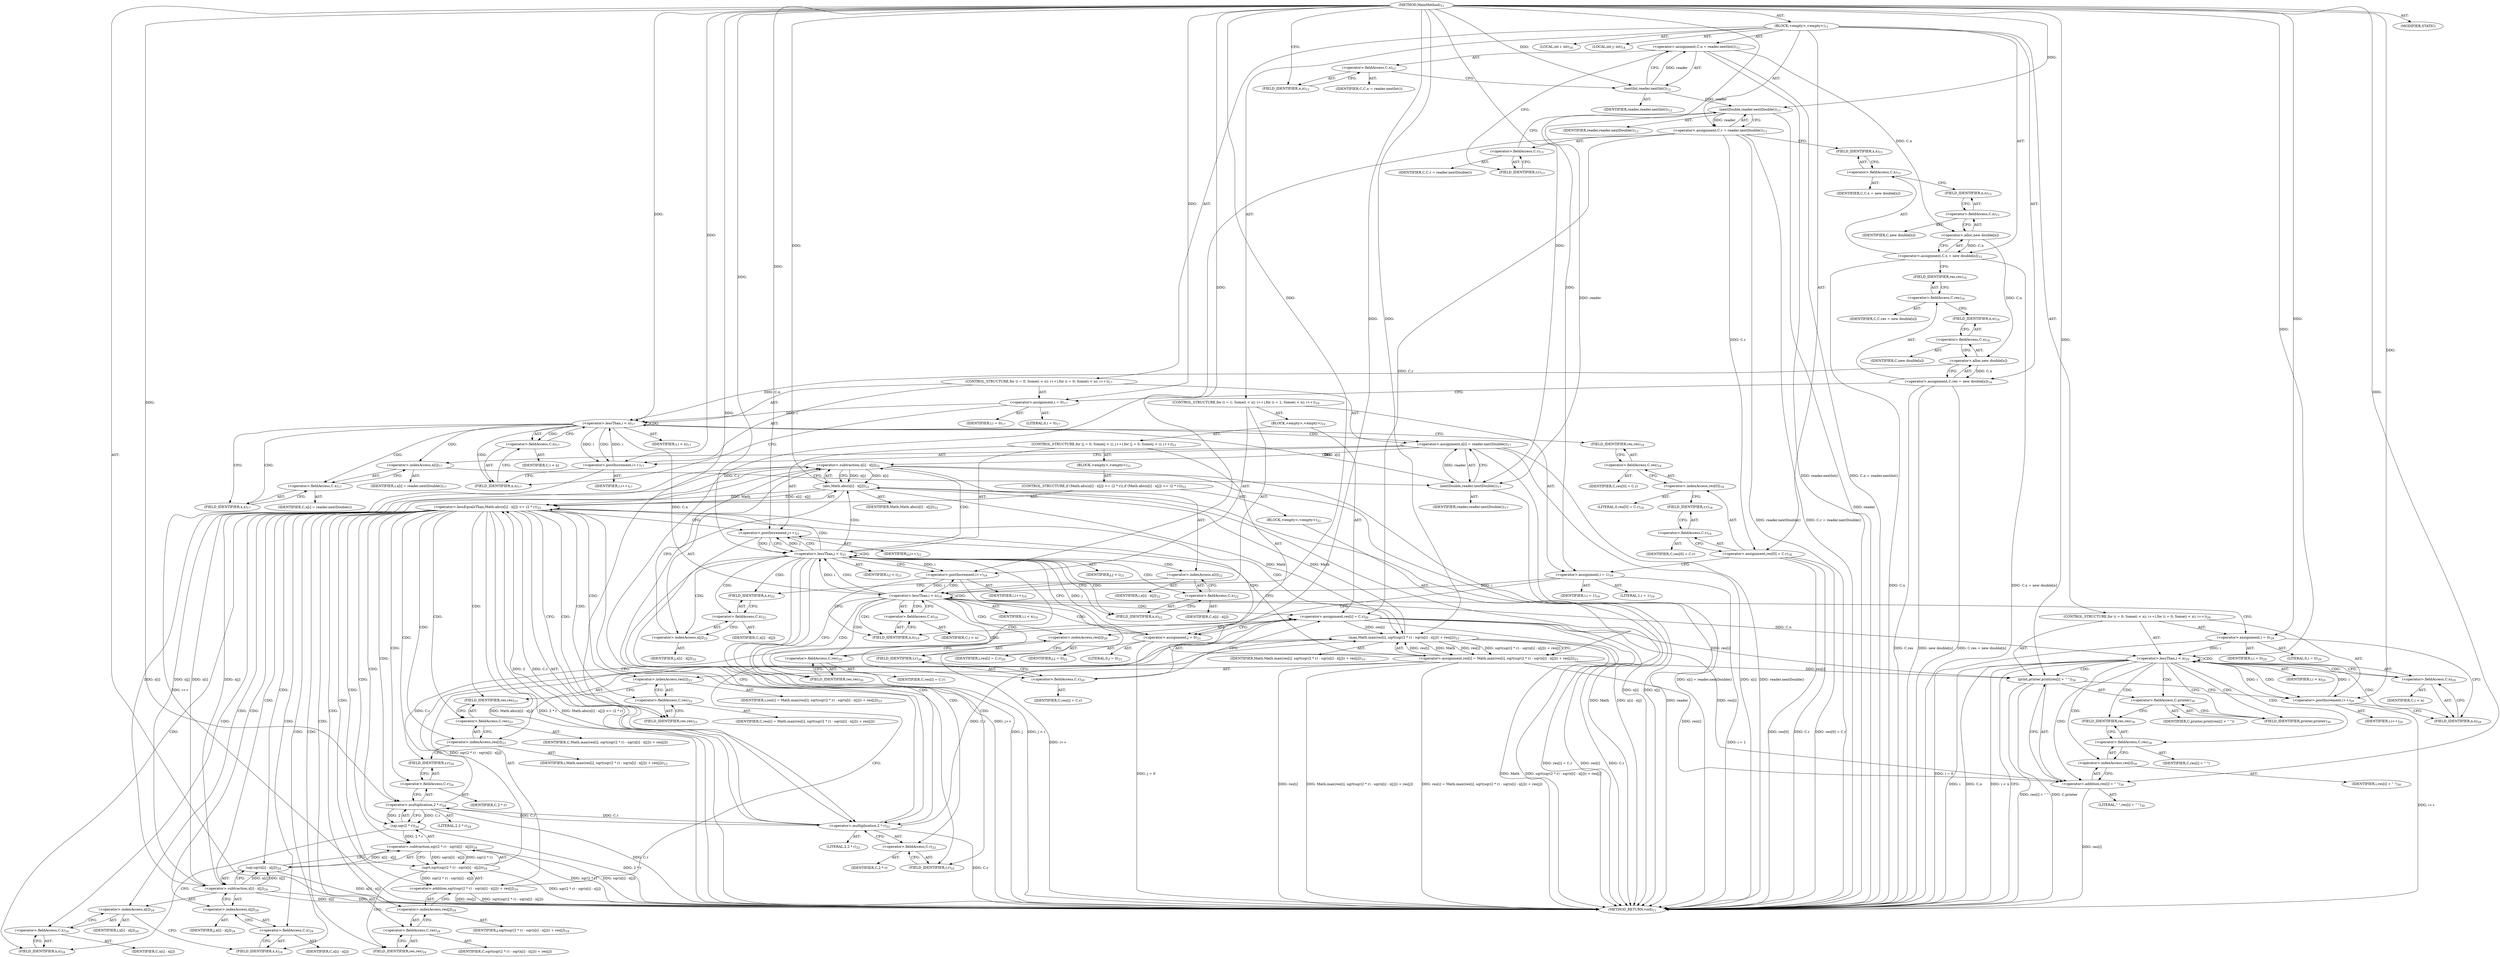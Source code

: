 digraph "MainMethod" {  
"62" [label = <(METHOD,MainMethod)<SUB>11</SUB>> ]
"63" [label = <(BLOCK,&lt;empty&gt;,&lt;empty&gt;)<SUB>11</SUB>> ]
"64" [label = <(&lt;operator&gt;.assignment,C.n = reader.nextInt())<SUB>12</SUB>> ]
"65" [label = <(&lt;operator&gt;.fieldAccess,C.n)<SUB>12</SUB>> ]
"66" [label = <(IDENTIFIER,C,C.n = reader.nextInt())> ]
"67" [label = <(FIELD_IDENTIFIER,n,n)<SUB>12</SUB>> ]
"68" [label = <(nextInt,reader.nextInt())<SUB>12</SUB>> ]
"69" [label = <(IDENTIFIER,reader,reader.nextInt())<SUB>12</SUB>> ]
"70" [label = <(&lt;operator&gt;.assignment,C.r = reader.nextDouble())<SUB>13</SUB>> ]
"71" [label = <(&lt;operator&gt;.fieldAccess,C.r)<SUB>13</SUB>> ]
"72" [label = <(IDENTIFIER,C,C.r = reader.nextDouble())> ]
"73" [label = <(FIELD_IDENTIFIER,r,r)<SUB>13</SUB>> ]
"74" [label = <(nextDouble,reader.nextDouble())<SUB>13</SUB>> ]
"75" [label = <(IDENTIFIER,reader,reader.nextDouble())<SUB>13</SUB>> ]
"76" [label = <(LOCAL,int i: int)<SUB>14</SUB>> ]
"77" [label = <(LOCAL,int j: int)<SUB>14</SUB>> ]
"78" [label = <(&lt;operator&gt;.assignment,C.x = new double[n])<SUB>15</SUB>> ]
"79" [label = <(&lt;operator&gt;.fieldAccess,C.x)<SUB>15</SUB>> ]
"80" [label = <(IDENTIFIER,C,C.x = new double[n])> ]
"81" [label = <(FIELD_IDENTIFIER,x,x)<SUB>15</SUB>> ]
"82" [label = <(&lt;operator&gt;.alloc,new double[n])> ]
"83" [label = <(&lt;operator&gt;.fieldAccess,C.n)<SUB>15</SUB>> ]
"84" [label = <(IDENTIFIER,C,new double[n])> ]
"85" [label = <(FIELD_IDENTIFIER,n,n)<SUB>15</SUB>> ]
"86" [label = <(&lt;operator&gt;.assignment,C.res = new double[n])<SUB>16</SUB>> ]
"87" [label = <(&lt;operator&gt;.fieldAccess,C.res)<SUB>16</SUB>> ]
"88" [label = <(IDENTIFIER,C,C.res = new double[n])> ]
"89" [label = <(FIELD_IDENTIFIER,res,res)<SUB>16</SUB>> ]
"90" [label = <(&lt;operator&gt;.alloc,new double[n])> ]
"91" [label = <(&lt;operator&gt;.fieldAccess,C.n)<SUB>16</SUB>> ]
"92" [label = <(IDENTIFIER,C,new double[n])> ]
"93" [label = <(FIELD_IDENTIFIER,n,n)<SUB>16</SUB>> ]
"94" [label = <(CONTROL_STRUCTURE,for (i = 0; Some(i &lt; n); i++),for (i = 0; Some(i &lt; n); i++))<SUB>17</SUB>> ]
"95" [label = <(&lt;operator&gt;.assignment,i = 0)<SUB>17</SUB>> ]
"96" [label = <(IDENTIFIER,i,i = 0)<SUB>17</SUB>> ]
"97" [label = <(LITERAL,0,i = 0)<SUB>17</SUB>> ]
"98" [label = <(&lt;operator&gt;.lessThan,i &lt; n)<SUB>17</SUB>> ]
"99" [label = <(IDENTIFIER,i,i &lt; n)<SUB>17</SUB>> ]
"100" [label = <(&lt;operator&gt;.fieldAccess,C.n)<SUB>17</SUB>> ]
"101" [label = <(IDENTIFIER,C,i &lt; n)> ]
"102" [label = <(FIELD_IDENTIFIER,n,n)<SUB>17</SUB>> ]
"103" [label = <(&lt;operator&gt;.postIncrement,i++)<SUB>17</SUB>> ]
"104" [label = <(IDENTIFIER,i,i++)<SUB>17</SUB>> ]
"105" [label = <(&lt;operator&gt;.assignment,x[i] = reader.nextDouble())<SUB>17</SUB>> ]
"106" [label = <(&lt;operator&gt;.indexAccess,x[i])<SUB>17</SUB>> ]
"107" [label = <(&lt;operator&gt;.fieldAccess,C.x)<SUB>17</SUB>> ]
"108" [label = <(IDENTIFIER,C,x[i] = reader.nextDouble())> ]
"109" [label = <(FIELD_IDENTIFIER,x,x)<SUB>17</SUB>> ]
"110" [label = <(IDENTIFIER,i,x[i] = reader.nextDouble())<SUB>17</SUB>> ]
"111" [label = <(nextDouble,reader.nextDouble())<SUB>17</SUB>> ]
"112" [label = <(IDENTIFIER,reader,reader.nextDouble())<SUB>17</SUB>> ]
"113" [label = <(&lt;operator&gt;.assignment,res[0] = C.r)<SUB>18</SUB>> ]
"114" [label = <(&lt;operator&gt;.indexAccess,res[0])<SUB>18</SUB>> ]
"115" [label = <(&lt;operator&gt;.fieldAccess,C.res)<SUB>18</SUB>> ]
"116" [label = <(IDENTIFIER,C,res[0] = C.r)> ]
"117" [label = <(FIELD_IDENTIFIER,res,res)<SUB>18</SUB>> ]
"118" [label = <(LITERAL,0,res[0] = C.r)<SUB>18</SUB>> ]
"119" [label = <(&lt;operator&gt;.fieldAccess,C.r)<SUB>18</SUB>> ]
"120" [label = <(IDENTIFIER,C,res[0] = C.r)> ]
"121" [label = <(FIELD_IDENTIFIER,r,r)<SUB>18</SUB>> ]
"122" [label = <(CONTROL_STRUCTURE,for (i = 1; Some(i &lt; n); i++),for (i = 1; Some(i &lt; n); i++))<SUB>19</SUB>> ]
"123" [label = <(&lt;operator&gt;.assignment,i = 1)<SUB>19</SUB>> ]
"124" [label = <(IDENTIFIER,i,i = 1)<SUB>19</SUB>> ]
"125" [label = <(LITERAL,1,i = 1)<SUB>19</SUB>> ]
"126" [label = <(&lt;operator&gt;.lessThan,i &lt; n)<SUB>19</SUB>> ]
"127" [label = <(IDENTIFIER,i,i &lt; n)<SUB>19</SUB>> ]
"128" [label = <(&lt;operator&gt;.fieldAccess,C.n)<SUB>19</SUB>> ]
"129" [label = <(IDENTIFIER,C,i &lt; n)> ]
"130" [label = <(FIELD_IDENTIFIER,n,n)<SUB>19</SUB>> ]
"131" [label = <(&lt;operator&gt;.postIncrement,i++)<SUB>19</SUB>> ]
"132" [label = <(IDENTIFIER,i,i++)<SUB>19</SUB>> ]
"133" [label = <(BLOCK,&lt;empty&gt;,&lt;empty&gt;)<SUB>19</SUB>> ]
"134" [label = <(&lt;operator&gt;.assignment,res[i] = C.r)<SUB>20</SUB>> ]
"135" [label = <(&lt;operator&gt;.indexAccess,res[i])<SUB>20</SUB>> ]
"136" [label = <(&lt;operator&gt;.fieldAccess,C.res)<SUB>20</SUB>> ]
"137" [label = <(IDENTIFIER,C,res[i] = C.r)> ]
"138" [label = <(FIELD_IDENTIFIER,res,res)<SUB>20</SUB>> ]
"139" [label = <(IDENTIFIER,i,res[i] = C.r)<SUB>20</SUB>> ]
"140" [label = <(&lt;operator&gt;.fieldAccess,C.r)<SUB>20</SUB>> ]
"141" [label = <(IDENTIFIER,C,res[i] = C.r)> ]
"142" [label = <(FIELD_IDENTIFIER,r,r)<SUB>20</SUB>> ]
"143" [label = <(CONTROL_STRUCTURE,for (j = 0; Some(j &lt; i); j++),for (j = 0; Some(j &lt; i); j++))<SUB>21</SUB>> ]
"144" [label = <(&lt;operator&gt;.assignment,j = 0)<SUB>21</SUB>> ]
"145" [label = <(IDENTIFIER,j,j = 0)<SUB>21</SUB>> ]
"146" [label = <(LITERAL,0,j = 0)<SUB>21</SUB>> ]
"147" [label = <(&lt;operator&gt;.lessThan,j &lt; i)<SUB>21</SUB>> ]
"148" [label = <(IDENTIFIER,j,j &lt; i)<SUB>21</SUB>> ]
"149" [label = <(IDENTIFIER,i,j &lt; i)<SUB>21</SUB>> ]
"150" [label = <(&lt;operator&gt;.postIncrement,j++)<SUB>21</SUB>> ]
"151" [label = <(IDENTIFIER,j,j++)<SUB>21</SUB>> ]
"152" [label = <(BLOCK,&lt;empty&gt;,&lt;empty&gt;)<SUB>21</SUB>> ]
"153" [label = <(CONTROL_STRUCTURE,if (Math.abs(x[i] - x[j]) &lt;= (2 * r)),if (Math.abs(x[i] - x[j]) &lt;= (2 * r)))<SUB>22</SUB>> ]
"154" [label = <(&lt;operator&gt;.lessEqualsThan,Math.abs(x[i] - x[j]) &lt;= (2 * r))<SUB>22</SUB>> ]
"155" [label = <(abs,Math.abs(x[i] - x[j]))<SUB>22</SUB>> ]
"156" [label = <(IDENTIFIER,Math,Math.abs(x[i] - x[j]))<SUB>22</SUB>> ]
"157" [label = <(&lt;operator&gt;.subtraction,x[i] - x[j])<SUB>22</SUB>> ]
"158" [label = <(&lt;operator&gt;.indexAccess,x[i])<SUB>22</SUB>> ]
"159" [label = <(&lt;operator&gt;.fieldAccess,C.x)<SUB>22</SUB>> ]
"160" [label = <(IDENTIFIER,C,x[i] - x[j])> ]
"161" [label = <(FIELD_IDENTIFIER,x,x)<SUB>22</SUB>> ]
"162" [label = <(IDENTIFIER,i,x[i] - x[j])<SUB>22</SUB>> ]
"163" [label = <(&lt;operator&gt;.indexAccess,x[j])<SUB>22</SUB>> ]
"164" [label = <(&lt;operator&gt;.fieldAccess,C.x)<SUB>22</SUB>> ]
"165" [label = <(IDENTIFIER,C,x[i] - x[j])> ]
"166" [label = <(FIELD_IDENTIFIER,x,x)<SUB>22</SUB>> ]
"167" [label = <(IDENTIFIER,j,x[i] - x[j])<SUB>22</SUB>> ]
"168" [label = <(&lt;operator&gt;.multiplication,2 * r)<SUB>22</SUB>> ]
"169" [label = <(LITERAL,2,2 * r)<SUB>22</SUB>> ]
"170" [label = <(&lt;operator&gt;.fieldAccess,C.r)<SUB>22</SUB>> ]
"171" [label = <(IDENTIFIER,C,2 * r)> ]
"172" [label = <(FIELD_IDENTIFIER,r,r)<SUB>22</SUB>> ]
"173" [label = <(BLOCK,&lt;empty&gt;,&lt;empty&gt;)<SUB>22</SUB>> ]
"174" [label = <(&lt;operator&gt;.assignment,res[i] = Math.max(res[i], sqrt(sqr(2 * r) - sqr(x[i] - x[j])) + res[j]))<SUB>23</SUB>> ]
"175" [label = <(&lt;operator&gt;.indexAccess,res[i])<SUB>23</SUB>> ]
"176" [label = <(&lt;operator&gt;.fieldAccess,C.res)<SUB>23</SUB>> ]
"177" [label = <(IDENTIFIER,C,res[i] = Math.max(res[i], sqrt(sqr(2 * r) - sqr(x[i] - x[j])) + res[j]))> ]
"178" [label = <(FIELD_IDENTIFIER,res,res)<SUB>23</SUB>> ]
"179" [label = <(IDENTIFIER,i,res[i] = Math.max(res[i], sqrt(sqr(2 * r) - sqr(x[i] - x[j])) + res[j]))<SUB>23</SUB>> ]
"180" [label = <(max,Math.max(res[i], sqrt(sqr(2 * r) - sqr(x[i] - x[j])) + res[j]))<SUB>23</SUB>> ]
"181" [label = <(IDENTIFIER,Math,Math.max(res[i], sqrt(sqr(2 * r) - sqr(x[i] - x[j])) + res[j]))<SUB>23</SUB>> ]
"182" [label = <(&lt;operator&gt;.indexAccess,res[i])<SUB>23</SUB>> ]
"183" [label = <(&lt;operator&gt;.fieldAccess,C.res)<SUB>23</SUB>> ]
"184" [label = <(IDENTIFIER,C,Math.max(res[i], sqrt(sqr(2 * r) - sqr(x[i] - x[j])) + res[j]))> ]
"185" [label = <(FIELD_IDENTIFIER,res,res)<SUB>23</SUB>> ]
"186" [label = <(IDENTIFIER,i,Math.max(res[i], sqrt(sqr(2 * r) - sqr(x[i] - x[j])) + res[j]))<SUB>23</SUB>> ]
"187" [label = <(&lt;operator&gt;.addition,sqrt(sqr(2 * r) - sqr(x[i] - x[j])) + res[j])<SUB>24</SUB>> ]
"188" [label = <(sqrt,sqrt(sqr(2 * r) - sqr(x[i] - x[j])))<SUB>24</SUB>> ]
"189" [label = <(&lt;operator&gt;.subtraction,sqr(2 * r) - sqr(x[i] - x[j]))<SUB>24</SUB>> ]
"190" [label = <(sqr,sqr(2 * r))<SUB>24</SUB>> ]
"191" [label = <(&lt;operator&gt;.multiplication,2 * r)<SUB>24</SUB>> ]
"192" [label = <(LITERAL,2,2 * r)<SUB>24</SUB>> ]
"193" [label = <(&lt;operator&gt;.fieldAccess,C.r)<SUB>24</SUB>> ]
"194" [label = <(IDENTIFIER,C,2 * r)> ]
"195" [label = <(FIELD_IDENTIFIER,r,r)<SUB>24</SUB>> ]
"196" [label = <(sqr,sqr(x[i] - x[j]))<SUB>24</SUB>> ]
"197" [label = <(&lt;operator&gt;.subtraction,x[i] - x[j])<SUB>24</SUB>> ]
"198" [label = <(&lt;operator&gt;.indexAccess,x[i])<SUB>24</SUB>> ]
"199" [label = <(&lt;operator&gt;.fieldAccess,C.x)<SUB>24</SUB>> ]
"200" [label = <(IDENTIFIER,C,x[i] - x[j])> ]
"201" [label = <(FIELD_IDENTIFIER,x,x)<SUB>24</SUB>> ]
"202" [label = <(IDENTIFIER,i,x[i] - x[j])<SUB>24</SUB>> ]
"203" [label = <(&lt;operator&gt;.indexAccess,x[j])<SUB>24</SUB>> ]
"204" [label = <(&lt;operator&gt;.fieldAccess,C.x)<SUB>24</SUB>> ]
"205" [label = <(IDENTIFIER,C,x[i] - x[j])> ]
"206" [label = <(FIELD_IDENTIFIER,x,x)<SUB>24</SUB>> ]
"207" [label = <(IDENTIFIER,j,x[i] - x[j])<SUB>24</SUB>> ]
"208" [label = <(&lt;operator&gt;.indexAccess,res[j])<SUB>24</SUB>> ]
"209" [label = <(&lt;operator&gt;.fieldAccess,C.res)<SUB>24</SUB>> ]
"210" [label = <(IDENTIFIER,C,sqrt(sqr(2 * r) - sqr(x[i] - x[j])) + res[j])> ]
"211" [label = <(FIELD_IDENTIFIER,res,res)<SUB>24</SUB>> ]
"212" [label = <(IDENTIFIER,j,sqrt(sqr(2 * r) - sqr(x[i] - x[j])) + res[j])<SUB>24</SUB>> ]
"213" [label = <(CONTROL_STRUCTURE,for (i = 0; Some(i &lt; n); i++),for (i = 0; Some(i &lt; n); i++))<SUB>29</SUB>> ]
"214" [label = <(&lt;operator&gt;.assignment,i = 0)<SUB>29</SUB>> ]
"215" [label = <(IDENTIFIER,i,i = 0)<SUB>29</SUB>> ]
"216" [label = <(LITERAL,0,i = 0)<SUB>29</SUB>> ]
"217" [label = <(&lt;operator&gt;.lessThan,i &lt; n)<SUB>29</SUB>> ]
"218" [label = <(IDENTIFIER,i,i &lt; n)<SUB>29</SUB>> ]
"219" [label = <(&lt;operator&gt;.fieldAccess,C.n)<SUB>29</SUB>> ]
"220" [label = <(IDENTIFIER,C,i &lt; n)> ]
"221" [label = <(FIELD_IDENTIFIER,n,n)<SUB>29</SUB>> ]
"222" [label = <(&lt;operator&gt;.postIncrement,i++)<SUB>29</SUB>> ]
"223" [label = <(IDENTIFIER,i,i++)<SUB>29</SUB>> ]
"224" [label = <(print,printer.print(res[i] + &quot; &quot;))<SUB>30</SUB>> ]
"225" [label = <(&lt;operator&gt;.fieldAccess,C.printer)<SUB>30</SUB>> ]
"226" [label = <(IDENTIFIER,C,printer.print(res[i] + &quot; &quot;))> ]
"227" [label = <(FIELD_IDENTIFIER,printer,printer)<SUB>30</SUB>> ]
"228" [label = <(&lt;operator&gt;.addition,res[i] + &quot; &quot;)<SUB>30</SUB>> ]
"229" [label = <(&lt;operator&gt;.indexAccess,res[i])<SUB>30</SUB>> ]
"230" [label = <(&lt;operator&gt;.fieldAccess,C.res)<SUB>30</SUB>> ]
"231" [label = <(IDENTIFIER,C,res[i] + &quot; &quot;)> ]
"232" [label = <(FIELD_IDENTIFIER,res,res)<SUB>30</SUB>> ]
"233" [label = <(IDENTIFIER,i,res[i] + &quot; &quot;)<SUB>30</SUB>> ]
"234" [label = <(LITERAL,&quot; &quot;,res[i] + &quot; &quot;)<SUB>30</SUB>> ]
"235" [label = <(MODIFIER,STATIC)> ]
"236" [label = <(METHOD_RETURN,void)<SUB>11</SUB>> ]
  "62" -> "63"  [ label = "AST: "] 
  "62" -> "235"  [ label = "AST: "] 
  "62" -> "236"  [ label = "AST: "] 
  "63" -> "64"  [ label = "AST: "] 
  "63" -> "70"  [ label = "AST: "] 
  "63" -> "76"  [ label = "AST: "] 
  "63" -> "77"  [ label = "AST: "] 
  "63" -> "78"  [ label = "AST: "] 
  "63" -> "86"  [ label = "AST: "] 
  "63" -> "94"  [ label = "AST: "] 
  "63" -> "113"  [ label = "AST: "] 
  "63" -> "122"  [ label = "AST: "] 
  "63" -> "213"  [ label = "AST: "] 
  "64" -> "65"  [ label = "AST: "] 
  "64" -> "68"  [ label = "AST: "] 
  "65" -> "66"  [ label = "AST: "] 
  "65" -> "67"  [ label = "AST: "] 
  "68" -> "69"  [ label = "AST: "] 
  "70" -> "71"  [ label = "AST: "] 
  "70" -> "74"  [ label = "AST: "] 
  "71" -> "72"  [ label = "AST: "] 
  "71" -> "73"  [ label = "AST: "] 
  "74" -> "75"  [ label = "AST: "] 
  "78" -> "79"  [ label = "AST: "] 
  "78" -> "82"  [ label = "AST: "] 
  "79" -> "80"  [ label = "AST: "] 
  "79" -> "81"  [ label = "AST: "] 
  "82" -> "83"  [ label = "AST: "] 
  "83" -> "84"  [ label = "AST: "] 
  "83" -> "85"  [ label = "AST: "] 
  "86" -> "87"  [ label = "AST: "] 
  "86" -> "90"  [ label = "AST: "] 
  "87" -> "88"  [ label = "AST: "] 
  "87" -> "89"  [ label = "AST: "] 
  "90" -> "91"  [ label = "AST: "] 
  "91" -> "92"  [ label = "AST: "] 
  "91" -> "93"  [ label = "AST: "] 
  "94" -> "95"  [ label = "AST: "] 
  "94" -> "98"  [ label = "AST: "] 
  "94" -> "103"  [ label = "AST: "] 
  "94" -> "105"  [ label = "AST: "] 
  "95" -> "96"  [ label = "AST: "] 
  "95" -> "97"  [ label = "AST: "] 
  "98" -> "99"  [ label = "AST: "] 
  "98" -> "100"  [ label = "AST: "] 
  "100" -> "101"  [ label = "AST: "] 
  "100" -> "102"  [ label = "AST: "] 
  "103" -> "104"  [ label = "AST: "] 
  "105" -> "106"  [ label = "AST: "] 
  "105" -> "111"  [ label = "AST: "] 
  "106" -> "107"  [ label = "AST: "] 
  "106" -> "110"  [ label = "AST: "] 
  "107" -> "108"  [ label = "AST: "] 
  "107" -> "109"  [ label = "AST: "] 
  "111" -> "112"  [ label = "AST: "] 
  "113" -> "114"  [ label = "AST: "] 
  "113" -> "119"  [ label = "AST: "] 
  "114" -> "115"  [ label = "AST: "] 
  "114" -> "118"  [ label = "AST: "] 
  "115" -> "116"  [ label = "AST: "] 
  "115" -> "117"  [ label = "AST: "] 
  "119" -> "120"  [ label = "AST: "] 
  "119" -> "121"  [ label = "AST: "] 
  "122" -> "123"  [ label = "AST: "] 
  "122" -> "126"  [ label = "AST: "] 
  "122" -> "131"  [ label = "AST: "] 
  "122" -> "133"  [ label = "AST: "] 
  "123" -> "124"  [ label = "AST: "] 
  "123" -> "125"  [ label = "AST: "] 
  "126" -> "127"  [ label = "AST: "] 
  "126" -> "128"  [ label = "AST: "] 
  "128" -> "129"  [ label = "AST: "] 
  "128" -> "130"  [ label = "AST: "] 
  "131" -> "132"  [ label = "AST: "] 
  "133" -> "134"  [ label = "AST: "] 
  "133" -> "143"  [ label = "AST: "] 
  "134" -> "135"  [ label = "AST: "] 
  "134" -> "140"  [ label = "AST: "] 
  "135" -> "136"  [ label = "AST: "] 
  "135" -> "139"  [ label = "AST: "] 
  "136" -> "137"  [ label = "AST: "] 
  "136" -> "138"  [ label = "AST: "] 
  "140" -> "141"  [ label = "AST: "] 
  "140" -> "142"  [ label = "AST: "] 
  "143" -> "144"  [ label = "AST: "] 
  "143" -> "147"  [ label = "AST: "] 
  "143" -> "150"  [ label = "AST: "] 
  "143" -> "152"  [ label = "AST: "] 
  "144" -> "145"  [ label = "AST: "] 
  "144" -> "146"  [ label = "AST: "] 
  "147" -> "148"  [ label = "AST: "] 
  "147" -> "149"  [ label = "AST: "] 
  "150" -> "151"  [ label = "AST: "] 
  "152" -> "153"  [ label = "AST: "] 
  "153" -> "154"  [ label = "AST: "] 
  "153" -> "173"  [ label = "AST: "] 
  "154" -> "155"  [ label = "AST: "] 
  "154" -> "168"  [ label = "AST: "] 
  "155" -> "156"  [ label = "AST: "] 
  "155" -> "157"  [ label = "AST: "] 
  "157" -> "158"  [ label = "AST: "] 
  "157" -> "163"  [ label = "AST: "] 
  "158" -> "159"  [ label = "AST: "] 
  "158" -> "162"  [ label = "AST: "] 
  "159" -> "160"  [ label = "AST: "] 
  "159" -> "161"  [ label = "AST: "] 
  "163" -> "164"  [ label = "AST: "] 
  "163" -> "167"  [ label = "AST: "] 
  "164" -> "165"  [ label = "AST: "] 
  "164" -> "166"  [ label = "AST: "] 
  "168" -> "169"  [ label = "AST: "] 
  "168" -> "170"  [ label = "AST: "] 
  "170" -> "171"  [ label = "AST: "] 
  "170" -> "172"  [ label = "AST: "] 
  "173" -> "174"  [ label = "AST: "] 
  "174" -> "175"  [ label = "AST: "] 
  "174" -> "180"  [ label = "AST: "] 
  "175" -> "176"  [ label = "AST: "] 
  "175" -> "179"  [ label = "AST: "] 
  "176" -> "177"  [ label = "AST: "] 
  "176" -> "178"  [ label = "AST: "] 
  "180" -> "181"  [ label = "AST: "] 
  "180" -> "182"  [ label = "AST: "] 
  "180" -> "187"  [ label = "AST: "] 
  "182" -> "183"  [ label = "AST: "] 
  "182" -> "186"  [ label = "AST: "] 
  "183" -> "184"  [ label = "AST: "] 
  "183" -> "185"  [ label = "AST: "] 
  "187" -> "188"  [ label = "AST: "] 
  "187" -> "208"  [ label = "AST: "] 
  "188" -> "189"  [ label = "AST: "] 
  "189" -> "190"  [ label = "AST: "] 
  "189" -> "196"  [ label = "AST: "] 
  "190" -> "191"  [ label = "AST: "] 
  "191" -> "192"  [ label = "AST: "] 
  "191" -> "193"  [ label = "AST: "] 
  "193" -> "194"  [ label = "AST: "] 
  "193" -> "195"  [ label = "AST: "] 
  "196" -> "197"  [ label = "AST: "] 
  "197" -> "198"  [ label = "AST: "] 
  "197" -> "203"  [ label = "AST: "] 
  "198" -> "199"  [ label = "AST: "] 
  "198" -> "202"  [ label = "AST: "] 
  "199" -> "200"  [ label = "AST: "] 
  "199" -> "201"  [ label = "AST: "] 
  "203" -> "204"  [ label = "AST: "] 
  "203" -> "207"  [ label = "AST: "] 
  "204" -> "205"  [ label = "AST: "] 
  "204" -> "206"  [ label = "AST: "] 
  "208" -> "209"  [ label = "AST: "] 
  "208" -> "212"  [ label = "AST: "] 
  "209" -> "210"  [ label = "AST: "] 
  "209" -> "211"  [ label = "AST: "] 
  "213" -> "214"  [ label = "AST: "] 
  "213" -> "217"  [ label = "AST: "] 
  "213" -> "222"  [ label = "AST: "] 
  "213" -> "224"  [ label = "AST: "] 
  "214" -> "215"  [ label = "AST: "] 
  "214" -> "216"  [ label = "AST: "] 
  "217" -> "218"  [ label = "AST: "] 
  "217" -> "219"  [ label = "AST: "] 
  "219" -> "220"  [ label = "AST: "] 
  "219" -> "221"  [ label = "AST: "] 
  "222" -> "223"  [ label = "AST: "] 
  "224" -> "225"  [ label = "AST: "] 
  "224" -> "228"  [ label = "AST: "] 
  "225" -> "226"  [ label = "AST: "] 
  "225" -> "227"  [ label = "AST: "] 
  "228" -> "229"  [ label = "AST: "] 
  "228" -> "234"  [ label = "AST: "] 
  "229" -> "230"  [ label = "AST: "] 
  "229" -> "233"  [ label = "AST: "] 
  "230" -> "231"  [ label = "AST: "] 
  "230" -> "232"  [ label = "AST: "] 
  "64" -> "73"  [ label = "CFG: "] 
  "70" -> "81"  [ label = "CFG: "] 
  "78" -> "89"  [ label = "CFG: "] 
  "86" -> "95"  [ label = "CFG: "] 
  "113" -> "123"  [ label = "CFG: "] 
  "65" -> "68"  [ label = "CFG: "] 
  "68" -> "64"  [ label = "CFG: "] 
  "71" -> "74"  [ label = "CFG: "] 
  "74" -> "70"  [ label = "CFG: "] 
  "79" -> "85"  [ label = "CFG: "] 
  "82" -> "78"  [ label = "CFG: "] 
  "87" -> "93"  [ label = "CFG: "] 
  "90" -> "86"  [ label = "CFG: "] 
  "95" -> "102"  [ label = "CFG: "] 
  "98" -> "109"  [ label = "CFG: "] 
  "98" -> "117"  [ label = "CFG: "] 
  "103" -> "102"  [ label = "CFG: "] 
  "105" -> "103"  [ label = "CFG: "] 
  "114" -> "121"  [ label = "CFG: "] 
  "119" -> "113"  [ label = "CFG: "] 
  "123" -> "130"  [ label = "CFG: "] 
  "126" -> "138"  [ label = "CFG: "] 
  "126" -> "214"  [ label = "CFG: "] 
  "131" -> "130"  [ label = "CFG: "] 
  "214" -> "221"  [ label = "CFG: "] 
  "217" -> "236"  [ label = "CFG: "] 
  "217" -> "227"  [ label = "CFG: "] 
  "222" -> "221"  [ label = "CFG: "] 
  "224" -> "222"  [ label = "CFG: "] 
  "67" -> "65"  [ label = "CFG: "] 
  "73" -> "71"  [ label = "CFG: "] 
  "81" -> "79"  [ label = "CFG: "] 
  "83" -> "82"  [ label = "CFG: "] 
  "89" -> "87"  [ label = "CFG: "] 
  "91" -> "90"  [ label = "CFG: "] 
  "100" -> "98"  [ label = "CFG: "] 
  "106" -> "111"  [ label = "CFG: "] 
  "111" -> "105"  [ label = "CFG: "] 
  "115" -> "114"  [ label = "CFG: "] 
  "121" -> "119"  [ label = "CFG: "] 
  "128" -> "126"  [ label = "CFG: "] 
  "134" -> "144"  [ label = "CFG: "] 
  "219" -> "217"  [ label = "CFG: "] 
  "225" -> "232"  [ label = "CFG: "] 
  "228" -> "224"  [ label = "CFG: "] 
  "85" -> "83"  [ label = "CFG: "] 
  "93" -> "91"  [ label = "CFG: "] 
  "102" -> "100"  [ label = "CFG: "] 
  "107" -> "106"  [ label = "CFG: "] 
  "117" -> "115"  [ label = "CFG: "] 
  "130" -> "128"  [ label = "CFG: "] 
  "135" -> "142"  [ label = "CFG: "] 
  "140" -> "134"  [ label = "CFG: "] 
  "144" -> "147"  [ label = "CFG: "] 
  "147" -> "161"  [ label = "CFG: "] 
  "147" -> "131"  [ label = "CFG: "] 
  "150" -> "147"  [ label = "CFG: "] 
  "221" -> "219"  [ label = "CFG: "] 
  "227" -> "225"  [ label = "CFG: "] 
  "229" -> "228"  [ label = "CFG: "] 
  "109" -> "107"  [ label = "CFG: "] 
  "136" -> "135"  [ label = "CFG: "] 
  "142" -> "140"  [ label = "CFG: "] 
  "230" -> "229"  [ label = "CFG: "] 
  "138" -> "136"  [ label = "CFG: "] 
  "154" -> "178"  [ label = "CFG: "] 
  "154" -> "150"  [ label = "CFG: "] 
  "232" -> "230"  [ label = "CFG: "] 
  "155" -> "172"  [ label = "CFG: "] 
  "168" -> "154"  [ label = "CFG: "] 
  "174" -> "150"  [ label = "CFG: "] 
  "157" -> "155"  [ label = "CFG: "] 
  "170" -> "168"  [ label = "CFG: "] 
  "175" -> "185"  [ label = "CFG: "] 
  "180" -> "174"  [ label = "CFG: "] 
  "158" -> "166"  [ label = "CFG: "] 
  "163" -> "157"  [ label = "CFG: "] 
  "172" -> "170"  [ label = "CFG: "] 
  "176" -> "175"  [ label = "CFG: "] 
  "182" -> "195"  [ label = "CFG: "] 
  "187" -> "180"  [ label = "CFG: "] 
  "159" -> "158"  [ label = "CFG: "] 
  "164" -> "163"  [ label = "CFG: "] 
  "178" -> "176"  [ label = "CFG: "] 
  "183" -> "182"  [ label = "CFG: "] 
  "188" -> "211"  [ label = "CFG: "] 
  "208" -> "187"  [ label = "CFG: "] 
  "161" -> "159"  [ label = "CFG: "] 
  "166" -> "164"  [ label = "CFG: "] 
  "185" -> "183"  [ label = "CFG: "] 
  "189" -> "188"  [ label = "CFG: "] 
  "209" -> "208"  [ label = "CFG: "] 
  "190" -> "201"  [ label = "CFG: "] 
  "196" -> "189"  [ label = "CFG: "] 
  "211" -> "209"  [ label = "CFG: "] 
  "191" -> "190"  [ label = "CFG: "] 
  "197" -> "196"  [ label = "CFG: "] 
  "193" -> "191"  [ label = "CFG: "] 
  "198" -> "206"  [ label = "CFG: "] 
  "203" -> "197"  [ label = "CFG: "] 
  "195" -> "193"  [ label = "CFG: "] 
  "199" -> "198"  [ label = "CFG: "] 
  "204" -> "203"  [ label = "CFG: "] 
  "201" -> "199"  [ label = "CFG: "] 
  "206" -> "204"  [ label = "CFG: "] 
  "62" -> "67"  [ label = "CFG: "] 
  "64" -> "236"  [ label = "DDG: reader.nextInt()"] 
  "64" -> "236"  [ label = "DDG: C.n = reader.nextInt()"] 
  "74" -> "236"  [ label = "DDG: reader"] 
  "70" -> "236"  [ label = "DDG: reader.nextDouble()"] 
  "70" -> "236"  [ label = "DDG: C.r = reader.nextDouble()"] 
  "78" -> "236"  [ label = "DDG: C.x"] 
  "78" -> "236"  [ label = "DDG: C.x = new double[n]"] 
  "86" -> "236"  [ label = "DDG: C.res"] 
  "86" -> "236"  [ label = "DDG: new double[n]"] 
  "86" -> "236"  [ label = "DDG: C.res = new double[n]"] 
  "113" -> "236"  [ label = "DDG: res[0]"] 
  "113" -> "236"  [ label = "DDG: C.r"] 
  "113" -> "236"  [ label = "DDG: res[0] = C.r"] 
  "123" -> "236"  [ label = "DDG: i = 1"] 
  "214" -> "236"  [ label = "DDG: i = 0"] 
  "217" -> "236"  [ label = "DDG: i"] 
  "217" -> "236"  [ label = "DDG: C.n"] 
  "217" -> "236"  [ label = "DDG: i &lt; n"] 
  "224" -> "236"  [ label = "DDG: C.printer"] 
  "228" -> "236"  [ label = "DDG: res[i]"] 
  "224" -> "236"  [ label = "DDG: res[i] + &quot; &quot;"] 
  "222" -> "236"  [ label = "DDG: i++"] 
  "134" -> "236"  [ label = "DDG: res[i]"] 
  "134" -> "236"  [ label = "DDG: C.r"] 
  "134" -> "236"  [ label = "DDG: res[i] = C.r"] 
  "144" -> "236"  [ label = "DDG: j = 0"] 
  "147" -> "236"  [ label = "DDG: j"] 
  "147" -> "236"  [ label = "DDG: j &lt; i"] 
  "131" -> "236"  [ label = "DDG: i++"] 
  "155" -> "236"  [ label = "DDG: Math"] 
  "157" -> "236"  [ label = "DDG: x[i]"] 
  "157" -> "236"  [ label = "DDG: x[j]"] 
  "155" -> "236"  [ label = "DDG: x[i] - x[j]"] 
  "154" -> "236"  [ label = "DDG: Math.abs(x[i] - x[j])"] 
  "168" -> "236"  [ label = "DDG: C.r"] 
  "154" -> "236"  [ label = "DDG: 2 * r"] 
  "154" -> "236"  [ label = "DDG: Math.abs(x[i] - x[j]) &lt;= (2 * r)"] 
  "174" -> "236"  [ label = "DDG: res[i]"] 
  "180" -> "236"  [ label = "DDG: Math"] 
  "191" -> "236"  [ label = "DDG: C.r"] 
  "190" -> "236"  [ label = "DDG: 2 * r"] 
  "189" -> "236"  [ label = "DDG: sqr(2 * r)"] 
  "197" -> "236"  [ label = "DDG: x[i]"] 
  "197" -> "236"  [ label = "DDG: x[j]"] 
  "196" -> "236"  [ label = "DDG: x[i] - x[j]"] 
  "189" -> "236"  [ label = "DDG: sqr(x[i] - x[j])"] 
  "188" -> "236"  [ label = "DDG: sqr(2 * r) - sqr(x[i] - x[j])"] 
  "187" -> "236"  [ label = "DDG: sqrt(sqr(2 * r) - sqr(x[i] - x[j]))"] 
  "187" -> "236"  [ label = "DDG: res[j]"] 
  "180" -> "236"  [ label = "DDG: sqrt(sqr(2 * r) - sqr(x[i] - x[j])) + res[j]"] 
  "174" -> "236"  [ label = "DDG: Math.max(res[i], sqrt(sqr(2 * r) - sqr(x[i] - x[j])) + res[j])"] 
  "174" -> "236"  [ label = "DDG: res[i] = Math.max(res[i], sqrt(sqr(2 * r) - sqr(x[i] - x[j])) + res[j])"] 
  "150" -> "236"  [ label = "DDG: j++"] 
  "105" -> "236"  [ label = "DDG: x[i]"] 
  "111" -> "236"  [ label = "DDG: reader"] 
  "105" -> "236"  [ label = "DDG: reader.nextDouble()"] 
  "105" -> "236"  [ label = "DDG: x[i] = reader.nextDouble()"] 
  "103" -> "236"  [ label = "DDG: i++"] 
  "68" -> "64"  [ label = "DDG: reader"] 
  "74" -> "70"  [ label = "DDG: reader"] 
  "82" -> "78"  [ label = "DDG: C.n"] 
  "90" -> "86"  [ label = "DDG: C.n"] 
  "70" -> "113"  [ label = "DDG: C.r"] 
  "62" -> "95"  [ label = "DDG: "] 
  "111" -> "105"  [ label = "DDG: reader"] 
  "62" -> "123"  [ label = "DDG: "] 
  "62" -> "214"  [ label = "DDG: "] 
  "62" -> "68"  [ label = "DDG: "] 
  "68" -> "74"  [ label = "DDG: reader"] 
  "62" -> "74"  [ label = "DDG: "] 
  "64" -> "82"  [ label = "DDG: C.n"] 
  "82" -> "90"  [ label = "DDG: C.n"] 
  "95" -> "98"  [ label = "DDG: i"] 
  "103" -> "98"  [ label = "DDG: i"] 
  "62" -> "98"  [ label = "DDG: "] 
  "90" -> "98"  [ label = "DDG: C.n"] 
  "98" -> "103"  [ label = "DDG: i"] 
  "62" -> "103"  [ label = "DDG: "] 
  "123" -> "126"  [ label = "DDG: i"] 
  "131" -> "126"  [ label = "DDG: i"] 
  "62" -> "126"  [ label = "DDG: "] 
  "98" -> "126"  [ label = "DDG: C.n"] 
  "147" -> "131"  [ label = "DDG: i"] 
  "62" -> "131"  [ label = "DDG: "] 
  "168" -> "134"  [ label = "DDG: C.r"] 
  "191" -> "134"  [ label = "DDG: C.r"] 
  "70" -> "134"  [ label = "DDG: C.r"] 
  "214" -> "217"  [ label = "DDG: i"] 
  "222" -> "217"  [ label = "DDG: i"] 
  "62" -> "217"  [ label = "DDG: "] 
  "126" -> "217"  [ label = "DDG: C.n"] 
  "217" -> "222"  [ label = "DDG: i"] 
  "62" -> "222"  [ label = "DDG: "] 
  "134" -> "224"  [ label = "DDG: res[i]"] 
  "174" -> "224"  [ label = "DDG: res[i]"] 
  "62" -> "224"  [ label = "DDG: "] 
  "74" -> "111"  [ label = "DDG: reader"] 
  "62" -> "111"  [ label = "DDG: "] 
  "62" -> "144"  [ label = "DDG: "] 
  "134" -> "228"  [ label = "DDG: res[i]"] 
  "174" -> "228"  [ label = "DDG: res[i]"] 
  "62" -> "228"  [ label = "DDG: "] 
  "144" -> "147"  [ label = "DDG: j"] 
  "150" -> "147"  [ label = "DDG: j"] 
  "62" -> "147"  [ label = "DDG: "] 
  "126" -> "147"  [ label = "DDG: i"] 
  "147" -> "150"  [ label = "DDG: j"] 
  "62" -> "150"  [ label = "DDG: "] 
  "155" -> "154"  [ label = "DDG: Math"] 
  "155" -> "154"  [ label = "DDG: x[i] - x[j]"] 
  "168" -> "154"  [ label = "DDG: 2"] 
  "168" -> "154"  [ label = "DDG: C.r"] 
  "180" -> "174"  [ label = "DDG: Math"] 
  "180" -> "174"  [ label = "DDG: res[i]"] 
  "180" -> "174"  [ label = "DDG: sqrt(sqr(2 * r) - sqr(x[i] - x[j])) + res[j]"] 
  "180" -> "155"  [ label = "DDG: Math"] 
  "62" -> "155"  [ label = "DDG: "] 
  "157" -> "155"  [ label = "DDG: x[i]"] 
  "157" -> "155"  [ label = "DDG: x[j]"] 
  "62" -> "168"  [ label = "DDG: "] 
  "191" -> "168"  [ label = "DDG: C.r"] 
  "70" -> "168"  [ label = "DDG: C.r"] 
  "197" -> "157"  [ label = "DDG: x[i]"] 
  "105" -> "157"  [ label = "DDG: x[i]"] 
  "197" -> "157"  [ label = "DDG: x[j]"] 
  "155" -> "180"  [ label = "DDG: Math"] 
  "62" -> "180"  [ label = "DDG: "] 
  "134" -> "180"  [ label = "DDG: res[i]"] 
  "174" -> "180"  [ label = "DDG: res[i]"] 
  "188" -> "180"  [ label = "DDG: sqr(2 * r) - sqr(x[i] - x[j])"] 
  "188" -> "187"  [ label = "DDG: sqr(2 * r) - sqr(x[i] - x[j])"] 
  "189" -> "188"  [ label = "DDG: sqr(2 * r)"] 
  "189" -> "188"  [ label = "DDG: sqr(x[i] - x[j])"] 
  "190" -> "189"  [ label = "DDG: 2 * r"] 
  "196" -> "189"  [ label = "DDG: x[i] - x[j]"] 
  "191" -> "190"  [ label = "DDG: 2"] 
  "191" -> "190"  [ label = "DDG: C.r"] 
  "197" -> "196"  [ label = "DDG: x[i]"] 
  "197" -> "196"  [ label = "DDG: x[j]"] 
  "62" -> "191"  [ label = "DDG: "] 
  "168" -> "191"  [ label = "DDG: C.r"] 
  "157" -> "197"  [ label = "DDG: x[i]"] 
  "157" -> "197"  [ label = "DDG: x[j]"] 
  "98" -> "107"  [ label = "CDG: "] 
  "98" -> "98"  [ label = "CDG: "] 
  "98" -> "102"  [ label = "CDG: "] 
  "98" -> "103"  [ label = "CDG: "] 
  "98" -> "100"  [ label = "CDG: "] 
  "98" -> "111"  [ label = "CDG: "] 
  "98" -> "106"  [ label = "CDG: "] 
  "98" -> "105"  [ label = "CDG: "] 
  "98" -> "109"  [ label = "CDG: "] 
  "126" -> "136"  [ label = "CDG: "] 
  "126" -> "128"  [ label = "CDG: "] 
  "126" -> "131"  [ label = "CDG: "] 
  "126" -> "144"  [ label = "CDG: "] 
  "126" -> "134"  [ label = "CDG: "] 
  "126" -> "138"  [ label = "CDG: "] 
  "126" -> "130"  [ label = "CDG: "] 
  "126" -> "142"  [ label = "CDG: "] 
  "126" -> "140"  [ label = "CDG: "] 
  "126" -> "126"  [ label = "CDG: "] 
  "126" -> "147"  [ label = "CDG: "] 
  "126" -> "135"  [ label = "CDG: "] 
  "217" -> "230"  [ label = "CDG: "] 
  "217" -> "225"  [ label = "CDG: "] 
  "217" -> "232"  [ label = "CDG: "] 
  "217" -> "228"  [ label = "CDG: "] 
  "217" -> "221"  [ label = "CDG: "] 
  "217" -> "224"  [ label = "CDG: "] 
  "217" -> "217"  [ label = "CDG: "] 
  "217" -> "229"  [ label = "CDG: "] 
  "217" -> "227"  [ label = "CDG: "] 
  "217" -> "222"  [ label = "CDG: "] 
  "217" -> "219"  [ label = "CDG: "] 
  "147" -> "154"  [ label = "CDG: "] 
  "147" -> "161"  [ label = "CDG: "] 
  "147" -> "163"  [ label = "CDG: "] 
  "147" -> "150"  [ label = "CDG: "] 
  "147" -> "168"  [ label = "CDG: "] 
  "147" -> "170"  [ label = "CDG: "] 
  "147" -> "164"  [ label = "CDG: "] 
  "147" -> "155"  [ label = "CDG: "] 
  "147" -> "158"  [ label = "CDG: "] 
  "147" -> "166"  [ label = "CDG: "] 
  "147" -> "157"  [ label = "CDG: "] 
  "147" -> "159"  [ label = "CDG: "] 
  "147" -> "147"  [ label = "CDG: "] 
  "147" -> "172"  [ label = "CDG: "] 
  "154" -> "188"  [ label = "CDG: "] 
  "154" -> "178"  [ label = "CDG: "] 
  "154" -> "209"  [ label = "CDG: "] 
  "154" -> "196"  [ label = "CDG: "] 
  "154" -> "185"  [ label = "CDG: "] 
  "154" -> "197"  [ label = "CDG: "] 
  "154" -> "198"  [ label = "CDG: "] 
  "154" -> "189"  [ label = "CDG: "] 
  "154" -> "204"  [ label = "CDG: "] 
  "154" -> "206"  [ label = "CDG: "] 
  "154" -> "191"  [ label = "CDG: "] 
  "154" -> "208"  [ label = "CDG: "] 
  "154" -> "195"  [ label = "CDG: "] 
  "154" -> "187"  [ label = "CDG: "] 
  "154" -> "190"  [ label = "CDG: "] 
  "154" -> "174"  [ label = "CDG: "] 
  "154" -> "182"  [ label = "CDG: "] 
  "154" -> "201"  [ label = "CDG: "] 
  "154" -> "180"  [ label = "CDG: "] 
  "154" -> "183"  [ label = "CDG: "] 
  "154" -> "193"  [ label = "CDG: "] 
  "154" -> "176"  [ label = "CDG: "] 
  "154" -> "199"  [ label = "CDG: "] 
  "154" -> "211"  [ label = "CDG: "] 
  "154" -> "175"  [ label = "CDG: "] 
  "154" -> "203"  [ label = "CDG: "] 
}
